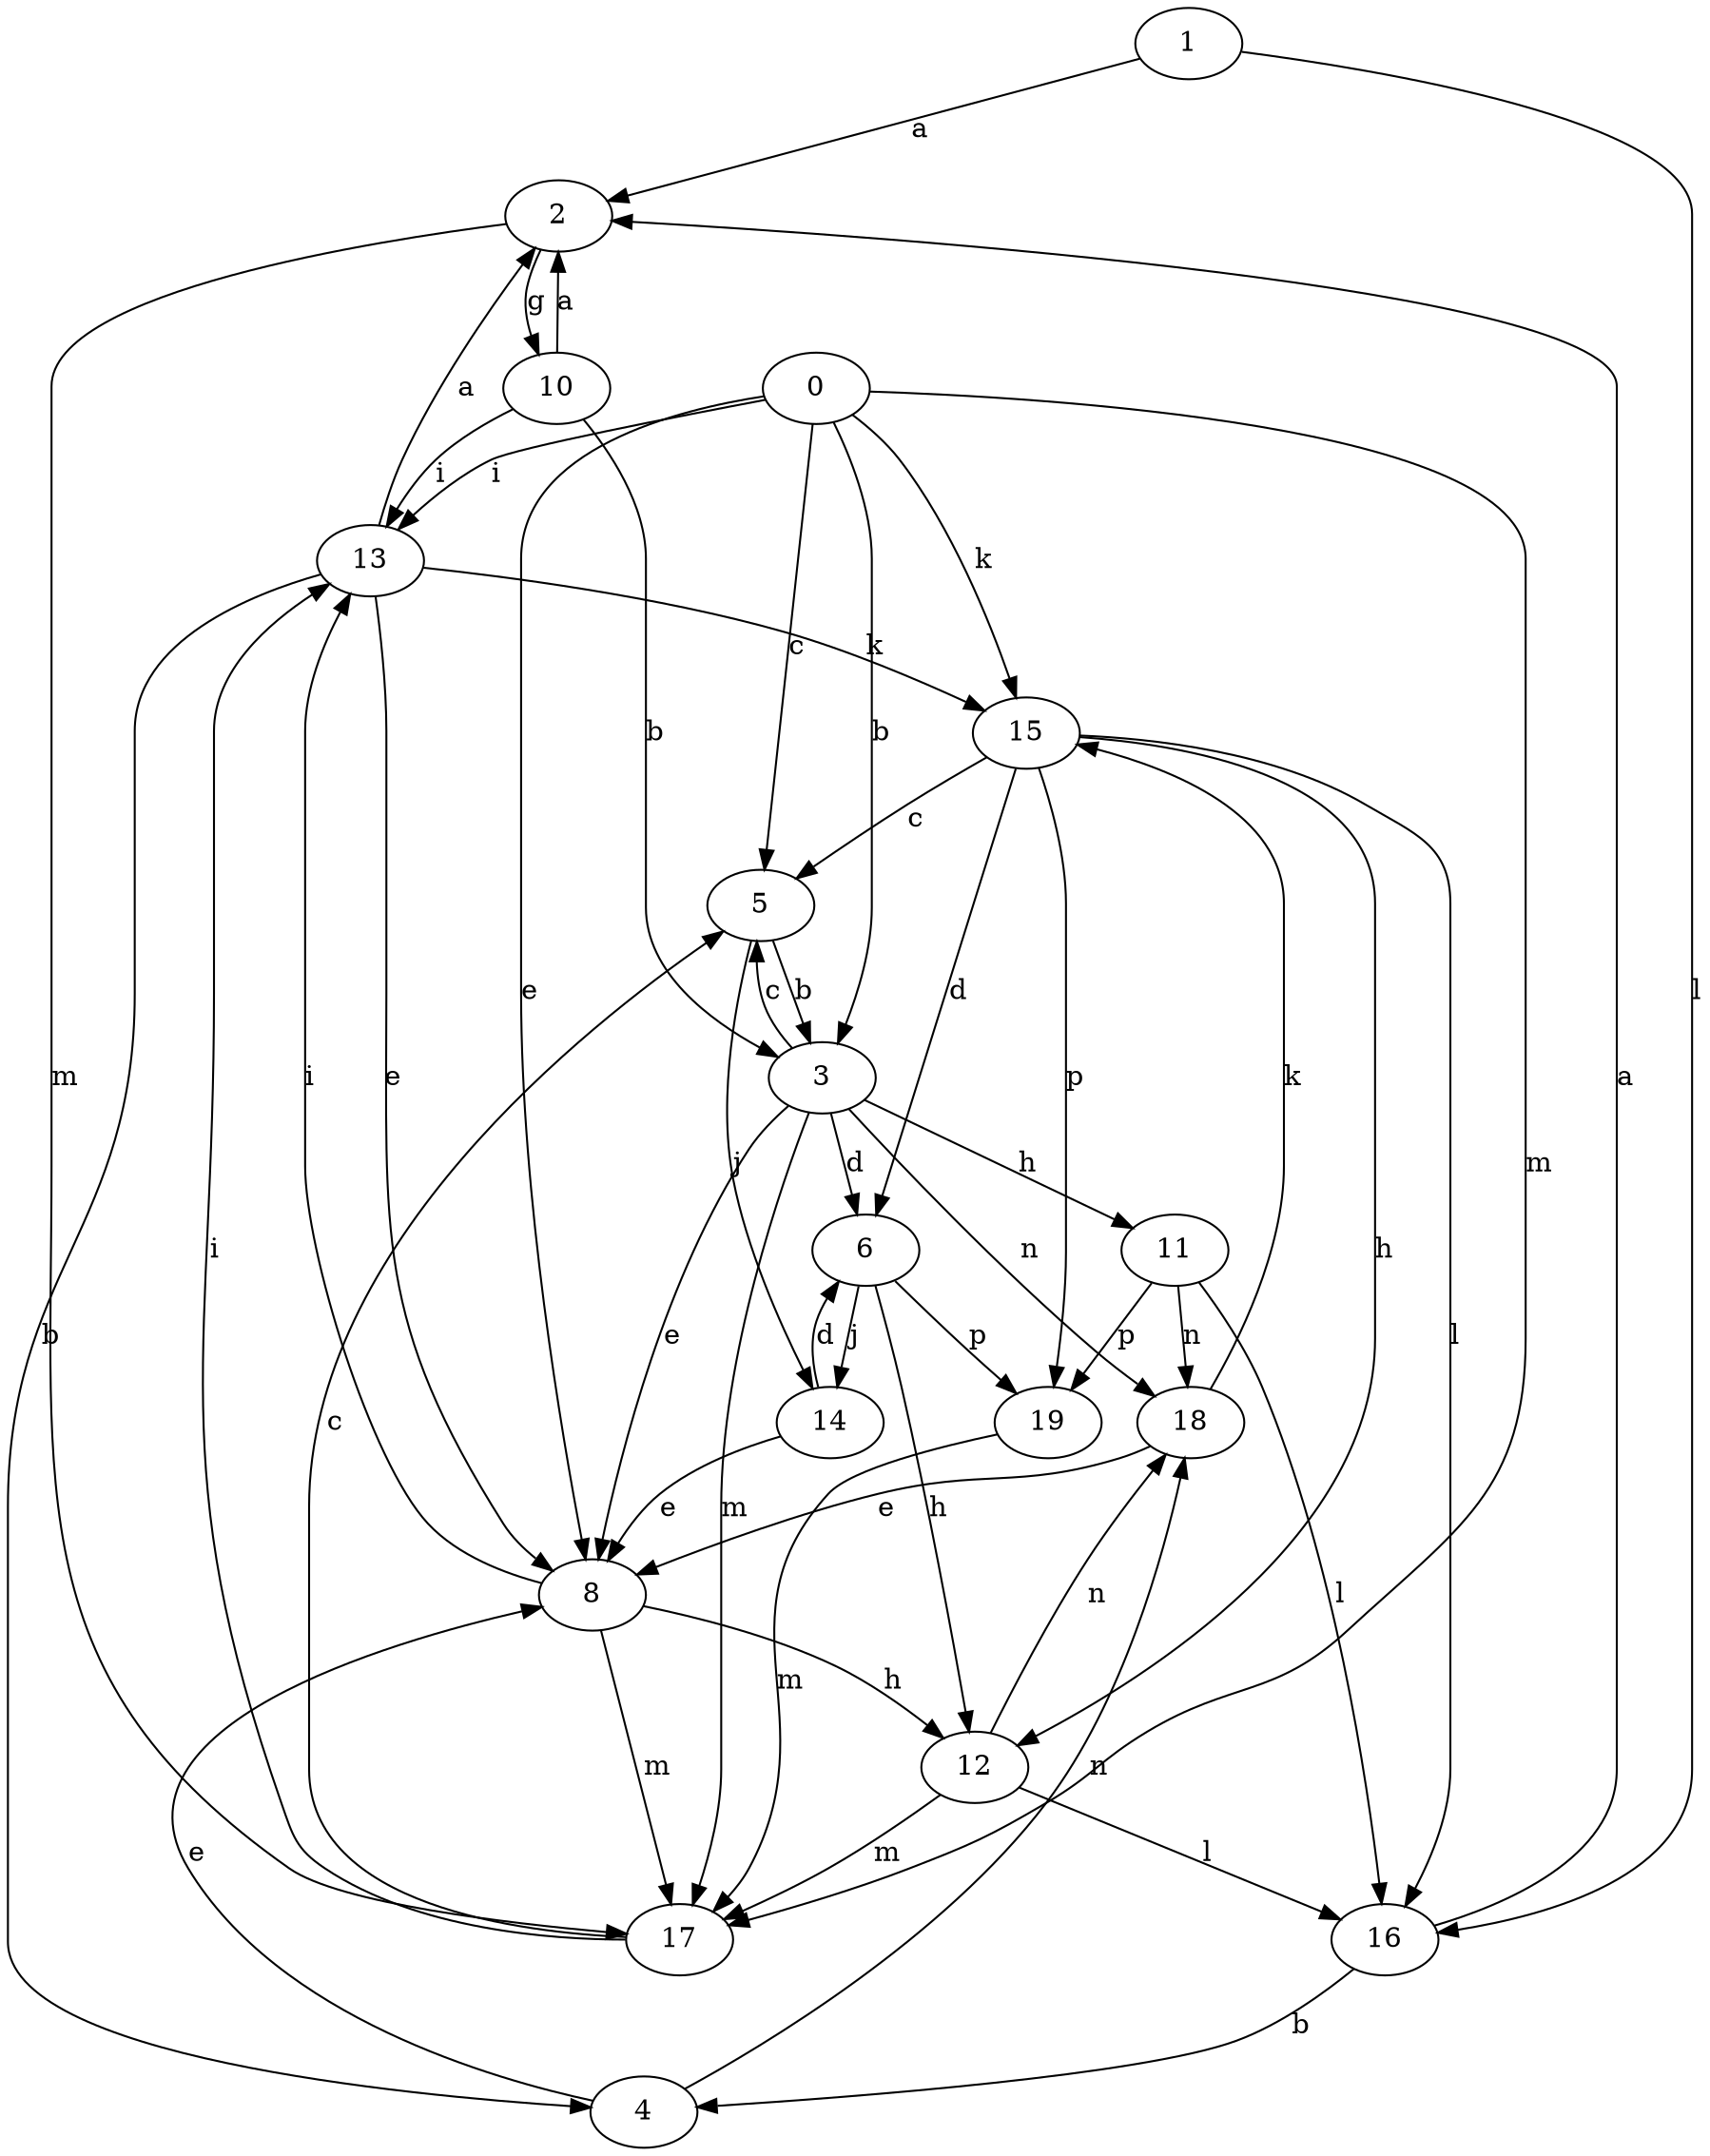 strict digraph  {
2;
3;
4;
5;
0;
6;
8;
10;
11;
12;
13;
14;
15;
1;
16;
17;
18;
19;
2 -> 10  [label=g];
2 -> 17  [label=m];
3 -> 5  [label=c];
3 -> 6  [label=d];
3 -> 8  [label=e];
3 -> 11  [label=h];
3 -> 17  [label=m];
3 -> 18  [label=n];
4 -> 8  [label=e];
4 -> 18  [label=n];
5 -> 3  [label=b];
5 -> 14  [label=j];
0 -> 3  [label=b];
0 -> 5  [label=c];
0 -> 8  [label=e];
0 -> 13  [label=i];
0 -> 15  [label=k];
0 -> 17  [label=m];
6 -> 12  [label=h];
6 -> 14  [label=j];
6 -> 19  [label=p];
8 -> 12  [label=h];
8 -> 13  [label=i];
8 -> 17  [label=m];
10 -> 2  [label=a];
10 -> 3  [label=b];
10 -> 13  [label=i];
11 -> 16  [label=l];
11 -> 18  [label=n];
11 -> 19  [label=p];
12 -> 16  [label=l];
12 -> 17  [label=m];
12 -> 18  [label=n];
13 -> 2  [label=a];
13 -> 4  [label=b];
13 -> 8  [label=e];
13 -> 15  [label=k];
14 -> 6  [label=d];
14 -> 8  [label=e];
15 -> 5  [label=c];
15 -> 6  [label=d];
15 -> 12  [label=h];
15 -> 16  [label=l];
15 -> 19  [label=p];
1 -> 2  [label=a];
1 -> 16  [label=l];
16 -> 2  [label=a];
16 -> 4  [label=b];
17 -> 5  [label=c];
17 -> 13  [label=i];
18 -> 8  [label=e];
18 -> 15  [label=k];
19 -> 17  [label=m];
}
